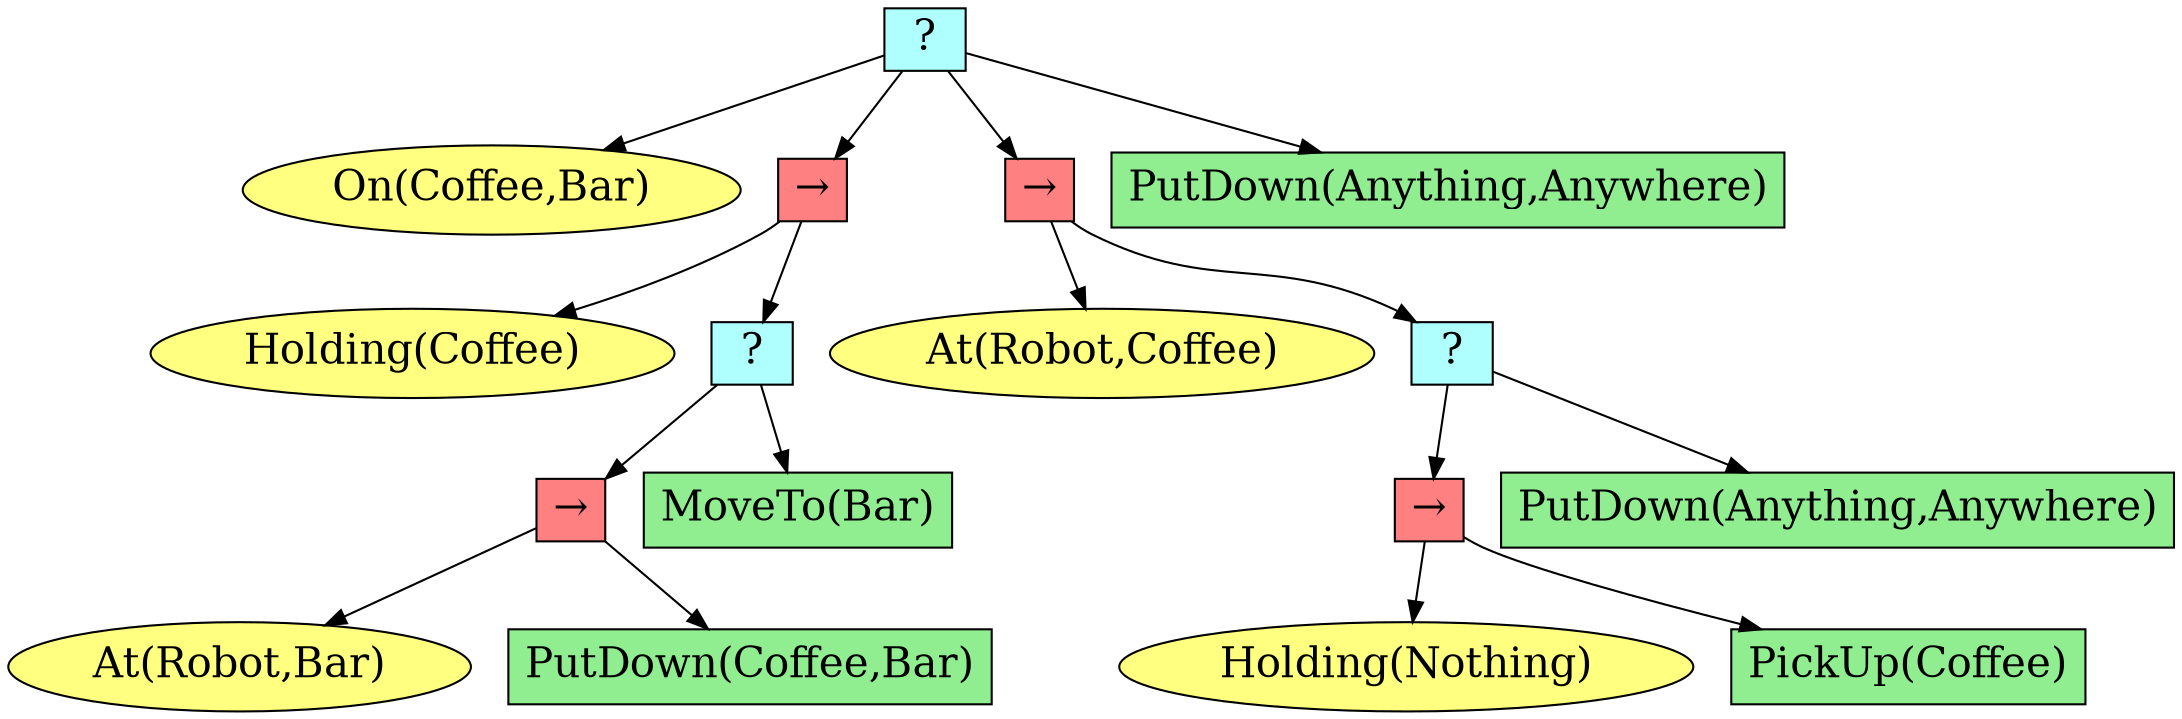 digraph pastafarianism {
ordering=out;
graph [fontname="times-roman"];
node [fontname="times-roman"];
edge [fontname="times-roman"];
"f9d1a9d2-dc8b-4682-ad34-7dae9f8e453f" [fillcolor="#B0FFFF", fontcolor=black, fontsize=20, height=0.01, label=" ? ", shape=box, style=filled, width=0.01];
"00ee8a6a-403b-40a2-8372-8efd13e0181f" [fillcolor="#FFFF80", fontcolor=black, fontsize=20, label="On(Coffee,Bar)", shape=ellipse, style=filled];
"f9d1a9d2-dc8b-4682-ad34-7dae9f8e453f" -> "00ee8a6a-403b-40a2-8372-8efd13e0181f";
"affde06d-c6d8-461b-a9fd-fc8514beb50e" [fillcolor="#FF8080", fontcolor=black, fontsize=20, height=0.01, label="&rarr;", shape=box, style=filled, width=0.01];
"f9d1a9d2-dc8b-4682-ad34-7dae9f8e453f" -> "affde06d-c6d8-461b-a9fd-fc8514beb50e";
"12c31e3e-6e4c-44f4-85aa-b9a493978c85" [fillcolor="#FFFF80", fontcolor=black, fontsize=20, label="Holding(Coffee)", shape=ellipse, style=filled];
"affde06d-c6d8-461b-a9fd-fc8514beb50e" -> "12c31e3e-6e4c-44f4-85aa-b9a493978c85";
"8700ff20-6305-49fc-8620-c6d0355d5ea6" [fillcolor="#B0FFFF", fontcolor=black, fontsize=20, height=0.01, label=" ? ", shape=box, style=filled, width=0.01];
"affde06d-c6d8-461b-a9fd-fc8514beb50e" -> "8700ff20-6305-49fc-8620-c6d0355d5ea6";
"f1e403dc-d699-4d2a-a6b4-f5539856012a" [fillcolor="#FF8080", fontcolor=black, fontsize=20, height=0.01, label="&rarr;", shape=box, style=filled, width=0.01];
"8700ff20-6305-49fc-8620-c6d0355d5ea6" -> "f1e403dc-d699-4d2a-a6b4-f5539856012a";
"60299141-f28f-4d95-9324-ef541ad4d4ca" [fillcolor="#FFFF80", fontcolor=black, fontsize=20, label="At(Robot,Bar)", shape=ellipse, style=filled];
"f1e403dc-d699-4d2a-a6b4-f5539856012a" -> "60299141-f28f-4d95-9324-ef541ad4d4ca";
"c55ba4d2-972c-429e-a617-d41a3882b270" [fillcolor=lightgreen, fontcolor=black, fontsize=20, label="PutDown(Coffee,Bar)", shape=box, style=filled];
"f1e403dc-d699-4d2a-a6b4-f5539856012a" -> "c55ba4d2-972c-429e-a617-d41a3882b270";
"066e368a-a329-41cb-a411-e74617167fed" [fillcolor=lightgreen, fontcolor=black, fontsize=20, label="MoveTo(Bar)", shape=box, style=filled];
"8700ff20-6305-49fc-8620-c6d0355d5ea6" -> "066e368a-a329-41cb-a411-e74617167fed";
"2cb075c3-364d-4679-aa63-baf97b020e51" [fillcolor="#FF8080", fontcolor=black, fontsize=20, height=0.01, label="&rarr;", shape=box, style=filled, width=0.01];
"f9d1a9d2-dc8b-4682-ad34-7dae9f8e453f" -> "2cb075c3-364d-4679-aa63-baf97b020e51";
"bda4120d-9120-4a9e-965b-bf41aedf51e0" [fillcolor="#FFFF80", fontcolor=black, fontsize=20, label="At(Robot,Coffee)", shape=ellipse, style=filled];
"2cb075c3-364d-4679-aa63-baf97b020e51" -> "bda4120d-9120-4a9e-965b-bf41aedf51e0";
"bfb56522-41fc-4336-a569-c3c8ab8d7c5b" [fillcolor="#B0FFFF", fontcolor=black, fontsize=20, height=0.01, label=" ? ", shape=box, style=filled, width=0.01];
"2cb075c3-364d-4679-aa63-baf97b020e51" -> "bfb56522-41fc-4336-a569-c3c8ab8d7c5b";
"d7a34b96-102e-44d7-ab81-ce6942cfa1a8" [fillcolor="#FF8080", fontcolor=black, fontsize=20, height=0.01, label="&rarr;", shape=box, style=filled, width=0.01];
"bfb56522-41fc-4336-a569-c3c8ab8d7c5b" -> "d7a34b96-102e-44d7-ab81-ce6942cfa1a8";
"0a410ec8-4949-4d35-b69b-68191af712fb" [fillcolor="#FFFF80", fontcolor=black, fontsize=20, label="Holding(Nothing)", shape=ellipse, style=filled];
"d7a34b96-102e-44d7-ab81-ce6942cfa1a8" -> "0a410ec8-4949-4d35-b69b-68191af712fb";
"c32e484f-d063-4d5b-8440-ca14649db2d6" [fillcolor=lightgreen, fontcolor=black, fontsize=20, label="PickUp(Coffee)", shape=box, style=filled];
"d7a34b96-102e-44d7-ab81-ce6942cfa1a8" -> "c32e484f-d063-4d5b-8440-ca14649db2d6";
"b846cf1f-1268-4587-a70d-d445f3a20afa" [fillcolor=lightgreen, fontcolor=black, fontsize=20, label="PutDown(Anything,Anywhere)", shape=box, style=filled];
"bfb56522-41fc-4336-a569-c3c8ab8d7c5b" -> "b846cf1f-1268-4587-a70d-d445f3a20afa";
"a5761560-0013-4e39-9be4-8cadb208be4e" [fillcolor=lightgreen, fontcolor=black, fontsize=20, label="PutDown(Anything,Anywhere)", shape=box, style=filled];
"f9d1a9d2-dc8b-4682-ad34-7dae9f8e453f" -> "a5761560-0013-4e39-9be4-8cadb208be4e";
}
